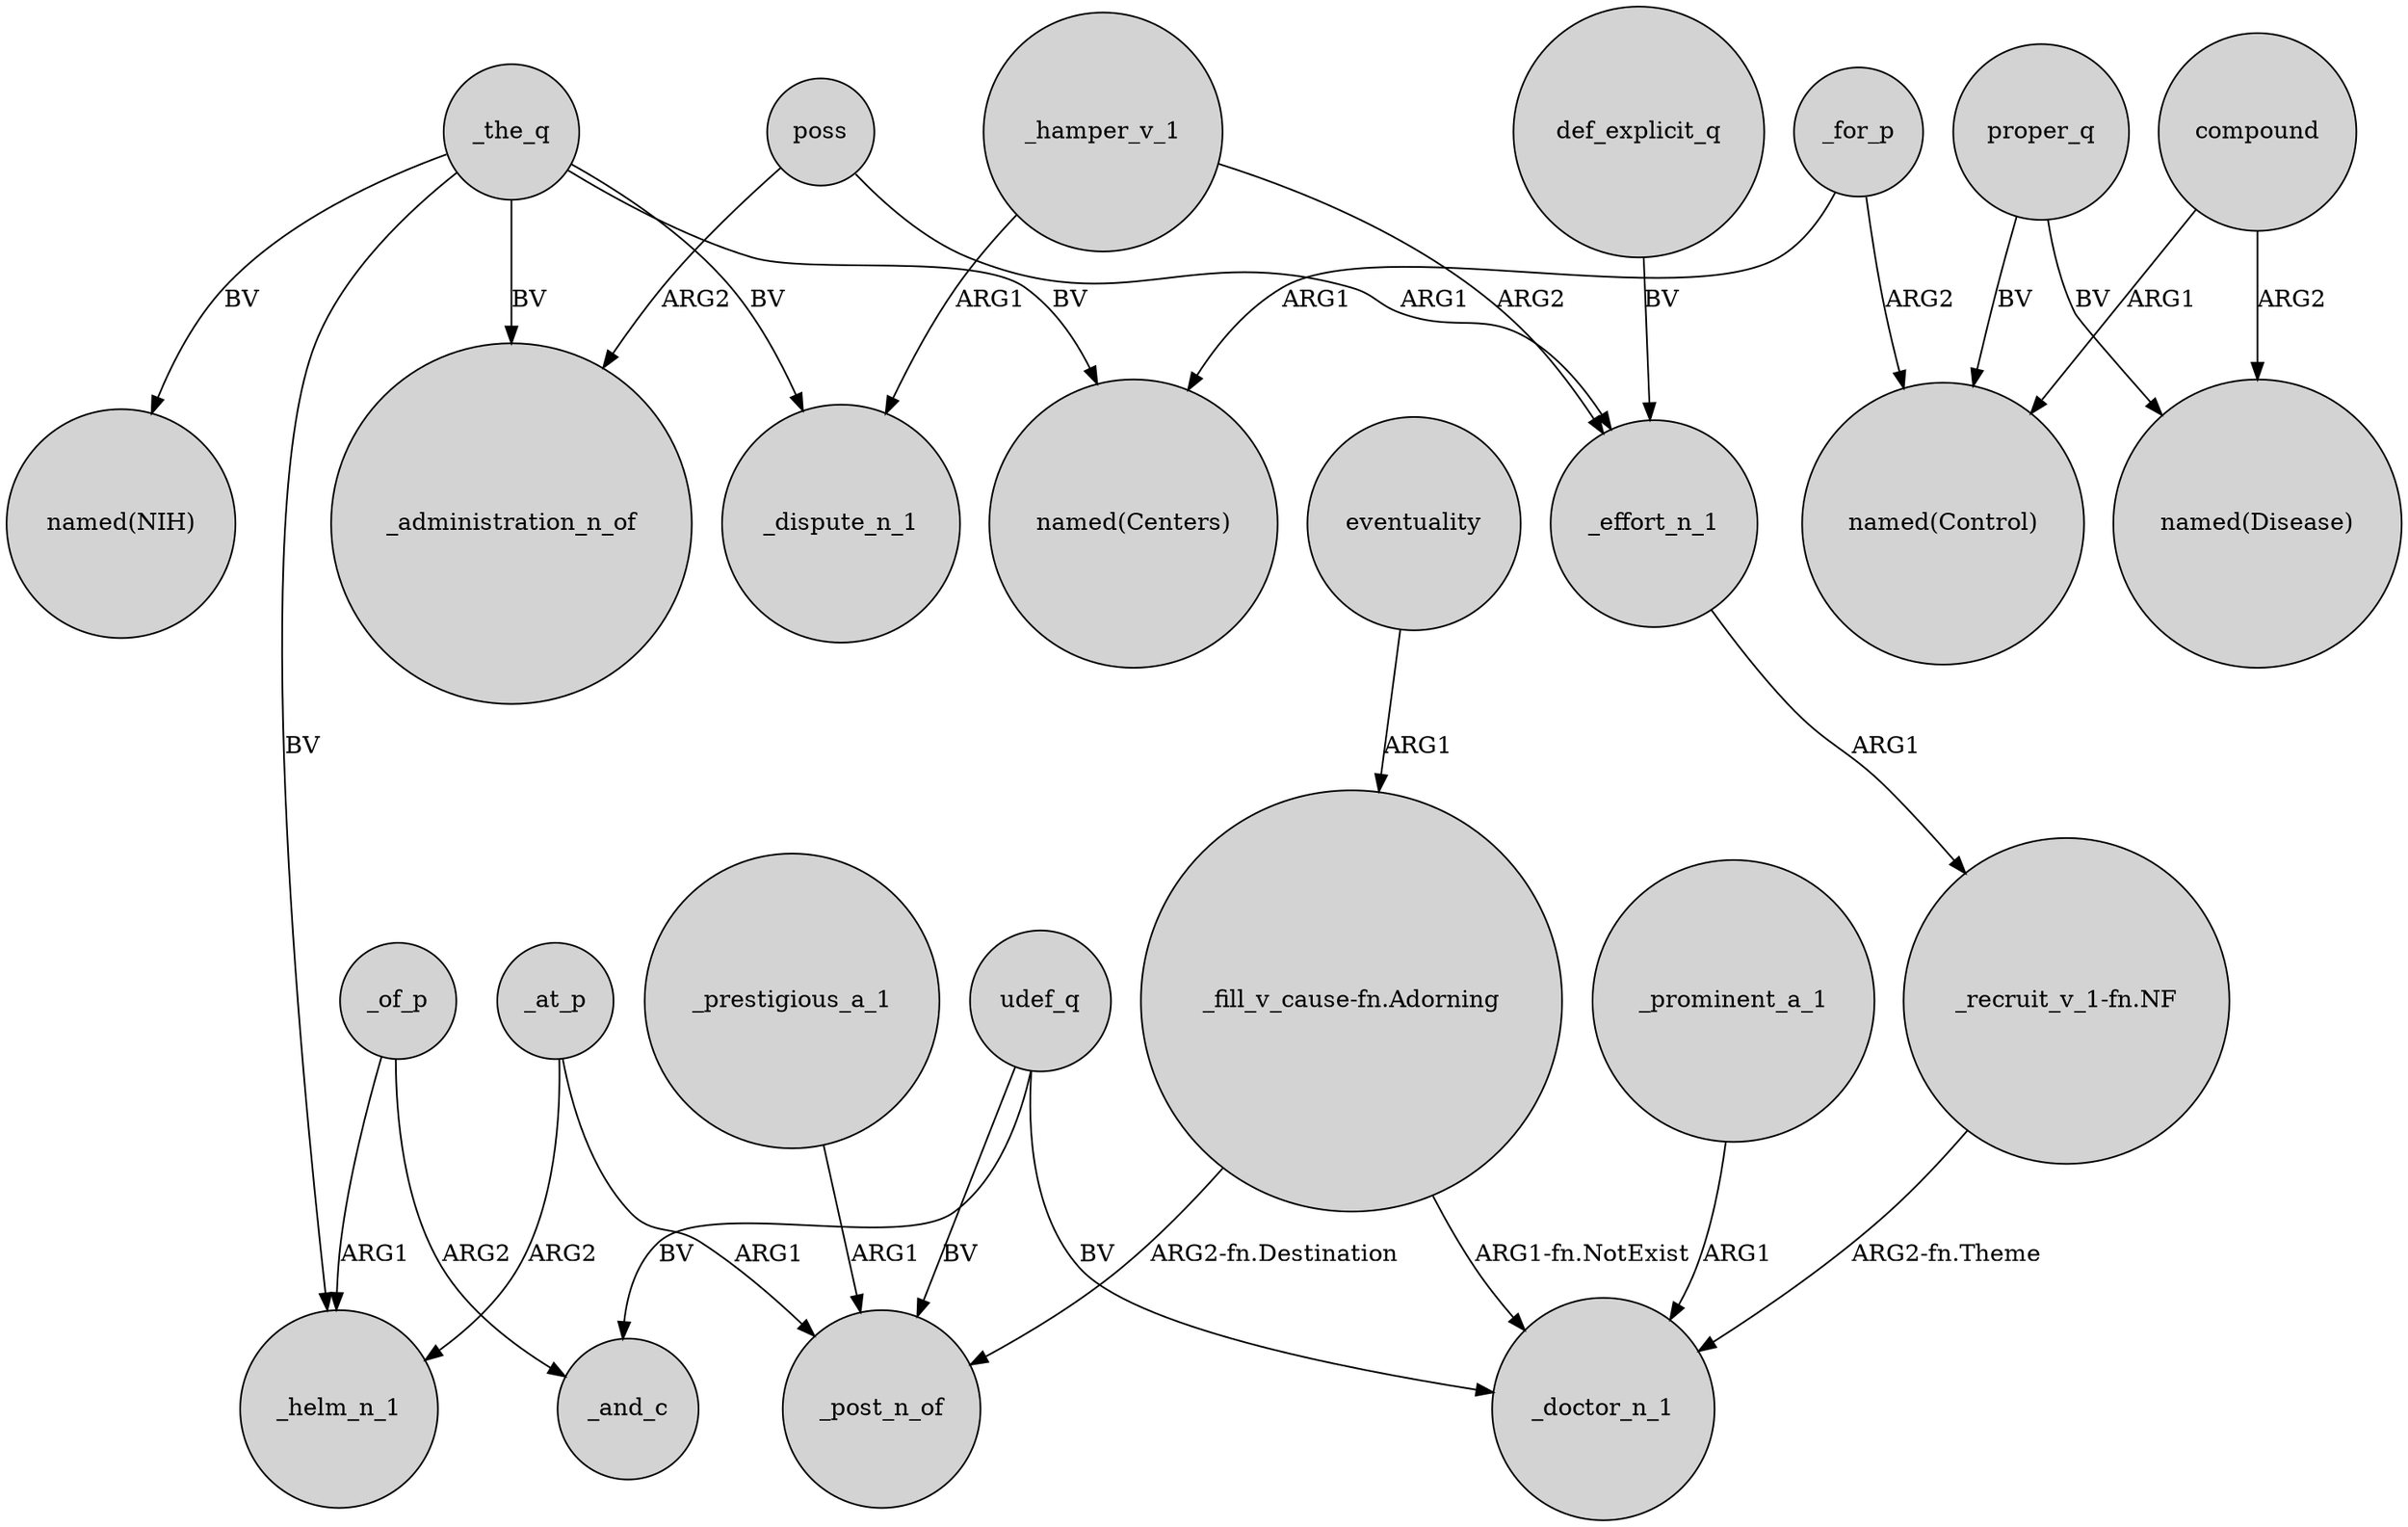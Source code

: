 digraph {
	node [shape=circle style=filled]
	_the_q -> _helm_n_1 [label=BV]
	_at_p -> _helm_n_1 [label=ARG2]
	eventuality -> "_fill_v_cause-fn.Adorning" [label=ARG1]
	_prominent_a_1 -> _doctor_n_1 [label=ARG1]
	_for_p -> "named(Centers)" [label=ARG1]
	_for_p -> "named(Control)" [label=ARG2]
	_of_p -> _helm_n_1 [label=ARG1]
	_of_p -> _and_c [label=ARG2]
	_effort_n_1 -> "_recruit_v_1-fn.NF" [label=ARG1]
	proper_q -> "named(Control)" [label=BV]
	udef_q -> _doctor_n_1 [label=BV]
	poss -> _administration_n_of [label=ARG2]
	_prestigious_a_1 -> _post_n_of [label=ARG1]
	proper_q -> "named(Disease)" [label=BV]
	_the_q -> _dispute_n_1 [label=BV]
	"_fill_v_cause-fn.Adorning" -> _post_n_of [label="ARG2-fn.Destination"]
	compound -> "named(Disease)" [label=ARG2]
	_the_q -> "named(Centers)" [label=BV]
	"_fill_v_cause-fn.Adorning" -> _doctor_n_1 [label="ARG1-fn.NotExist"]
	def_explicit_q -> _effort_n_1 [label=BV]
	_hamper_v_1 -> _effort_n_1 [label=ARG2]
	poss -> _effort_n_1 [label=ARG1]
	_the_q -> "named(NIH)" [label=BV]
	_hamper_v_1 -> _dispute_n_1 [label=ARG1]
	_the_q -> _administration_n_of [label=BV]
	"_recruit_v_1-fn.NF" -> _doctor_n_1 [label="ARG2-fn.Theme"]
	udef_q -> _and_c [label=BV]
	_at_p -> _post_n_of [label=ARG1]
	compound -> "named(Control)" [label=ARG1]
	udef_q -> _post_n_of [label=BV]
}
